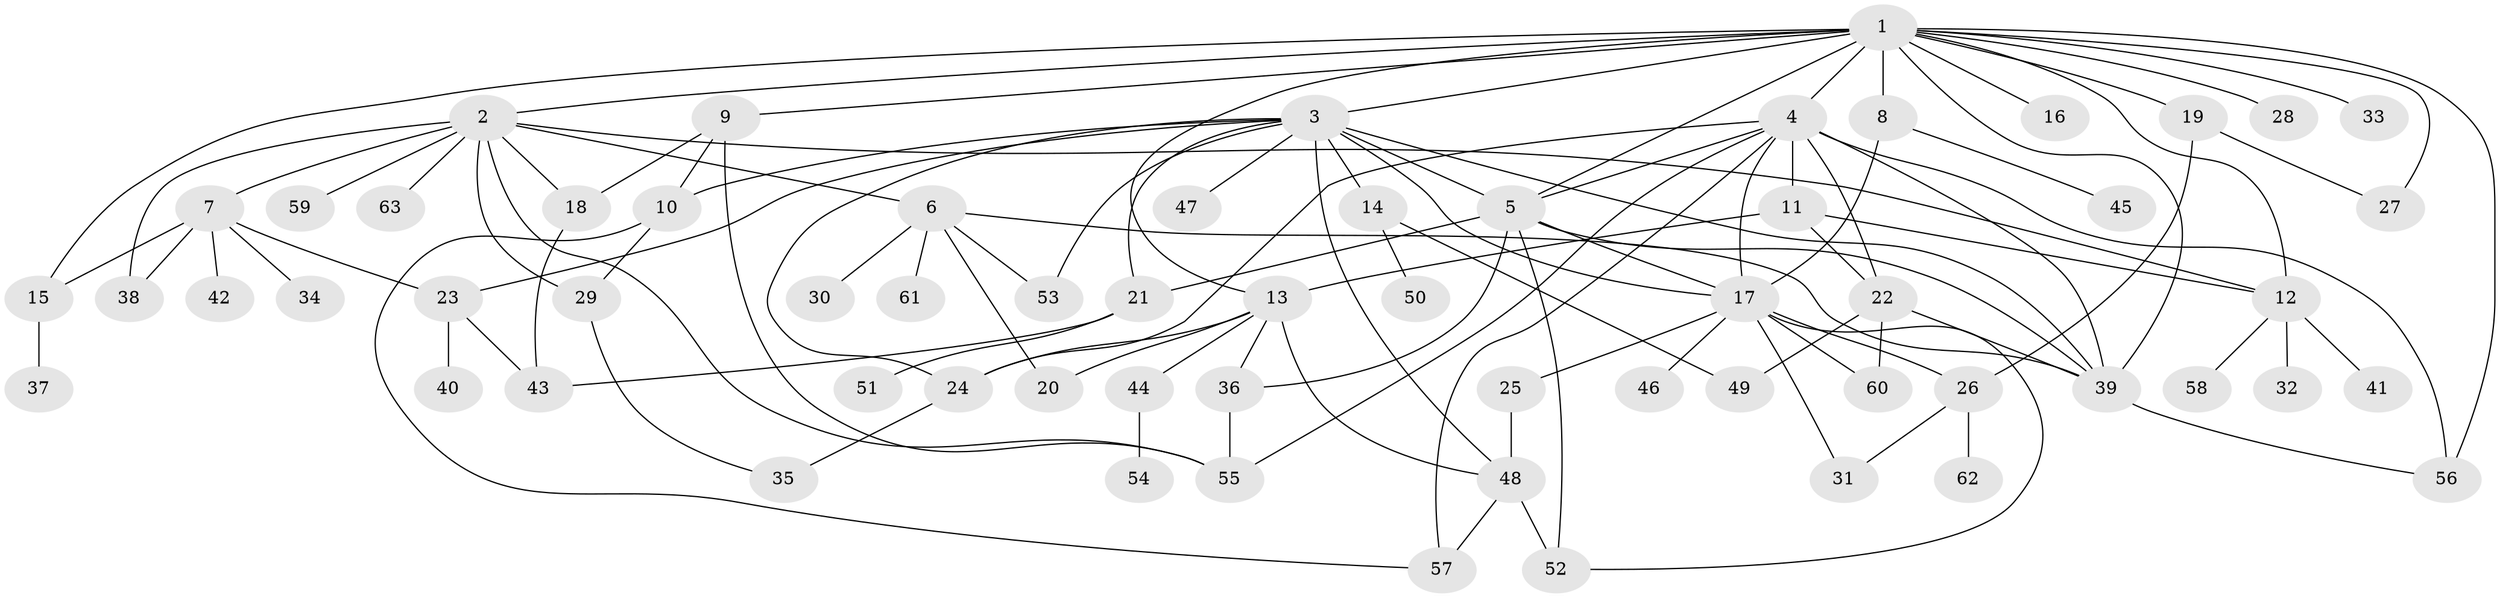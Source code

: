 // original degree distribution, {30: 0.008, 11: 0.008, 4: 0.096, 21: 0.008, 1: 0.448, 3: 0.112, 7: 0.016, 5: 0.072, 2: 0.192, 9: 0.008, 8: 0.008, 12: 0.008, 10: 0.008, 6: 0.008}
// Generated by graph-tools (version 1.1) at 2025/50/03/04/25 22:50:28]
// undirected, 63 vertices, 107 edges
graph export_dot {
  node [color=gray90,style=filled];
  1;
  2;
  3;
  4;
  5;
  6;
  7;
  8;
  9;
  10;
  11;
  12;
  13;
  14;
  15;
  16;
  17;
  18;
  19;
  20;
  21;
  22;
  23;
  24;
  25;
  26;
  27;
  28;
  29;
  30;
  31;
  32;
  33;
  34;
  35;
  36;
  37;
  38;
  39;
  40;
  41;
  42;
  43;
  44;
  45;
  46;
  47;
  48;
  49;
  50;
  51;
  52;
  53;
  54;
  55;
  56;
  57;
  58;
  59;
  60;
  61;
  62;
  63;
  1 -- 2 [weight=1.0];
  1 -- 3 [weight=3.0];
  1 -- 4 [weight=1.0];
  1 -- 5 [weight=2.0];
  1 -- 8 [weight=7.0];
  1 -- 9 [weight=1.0];
  1 -- 12 [weight=1.0];
  1 -- 13 [weight=1.0];
  1 -- 15 [weight=1.0];
  1 -- 16 [weight=1.0];
  1 -- 19 [weight=1.0];
  1 -- 27 [weight=1.0];
  1 -- 28 [weight=1.0];
  1 -- 33 [weight=1.0];
  1 -- 39 [weight=1.0];
  1 -- 56 [weight=1.0];
  2 -- 6 [weight=1.0];
  2 -- 7 [weight=1.0];
  2 -- 12 [weight=1.0];
  2 -- 18 [weight=1.0];
  2 -- 29 [weight=1.0];
  2 -- 38 [weight=1.0];
  2 -- 55 [weight=1.0];
  2 -- 59 [weight=1.0];
  2 -- 63 [weight=1.0];
  3 -- 5 [weight=1.0];
  3 -- 10 [weight=1.0];
  3 -- 14 [weight=1.0];
  3 -- 17 [weight=1.0];
  3 -- 21 [weight=1.0];
  3 -- 23 [weight=1.0];
  3 -- 24 [weight=1.0];
  3 -- 39 [weight=1.0];
  3 -- 47 [weight=1.0];
  3 -- 48 [weight=1.0];
  3 -- 53 [weight=1.0];
  4 -- 5 [weight=1.0];
  4 -- 11 [weight=8.0];
  4 -- 17 [weight=1.0];
  4 -- 22 [weight=1.0];
  4 -- 24 [weight=1.0];
  4 -- 39 [weight=1.0];
  4 -- 55 [weight=1.0];
  4 -- 56 [weight=1.0];
  4 -- 57 [weight=2.0];
  5 -- 17 [weight=1.0];
  5 -- 21 [weight=1.0];
  5 -- 36 [weight=1.0];
  5 -- 39 [weight=1.0];
  5 -- 52 [weight=1.0];
  6 -- 20 [weight=1.0];
  6 -- 30 [weight=1.0];
  6 -- 39 [weight=1.0];
  6 -- 53 [weight=1.0];
  6 -- 61 [weight=1.0];
  7 -- 15 [weight=1.0];
  7 -- 23 [weight=1.0];
  7 -- 34 [weight=1.0];
  7 -- 38 [weight=1.0];
  7 -- 42 [weight=1.0];
  8 -- 17 [weight=1.0];
  8 -- 45 [weight=1.0];
  9 -- 10 [weight=1.0];
  9 -- 18 [weight=1.0];
  9 -- 55 [weight=1.0];
  10 -- 29 [weight=1.0];
  10 -- 57 [weight=1.0];
  11 -- 12 [weight=2.0];
  11 -- 13 [weight=1.0];
  11 -- 22 [weight=1.0];
  12 -- 32 [weight=1.0];
  12 -- 41 [weight=1.0];
  12 -- 58 [weight=1.0];
  13 -- 20 [weight=1.0];
  13 -- 24 [weight=1.0];
  13 -- 36 [weight=1.0];
  13 -- 44 [weight=1.0];
  13 -- 48 [weight=1.0];
  14 -- 49 [weight=1.0];
  14 -- 50 [weight=1.0];
  15 -- 37 [weight=1.0];
  17 -- 25 [weight=1.0];
  17 -- 26 [weight=1.0];
  17 -- 31 [weight=1.0];
  17 -- 46 [weight=1.0];
  17 -- 52 [weight=1.0];
  17 -- 60 [weight=1.0];
  18 -- 43 [weight=1.0];
  19 -- 26 [weight=1.0];
  19 -- 27 [weight=1.0];
  21 -- 43 [weight=1.0];
  21 -- 51 [weight=1.0];
  22 -- 39 [weight=1.0];
  22 -- 49 [weight=1.0];
  22 -- 60 [weight=1.0];
  23 -- 40 [weight=1.0];
  23 -- 43 [weight=1.0];
  24 -- 35 [weight=1.0];
  25 -- 48 [weight=1.0];
  26 -- 31 [weight=1.0];
  26 -- 62 [weight=1.0];
  29 -- 35 [weight=1.0];
  36 -- 55 [weight=1.0];
  39 -- 56 [weight=1.0];
  44 -- 54 [weight=1.0];
  48 -- 52 [weight=2.0];
  48 -- 57 [weight=1.0];
}
